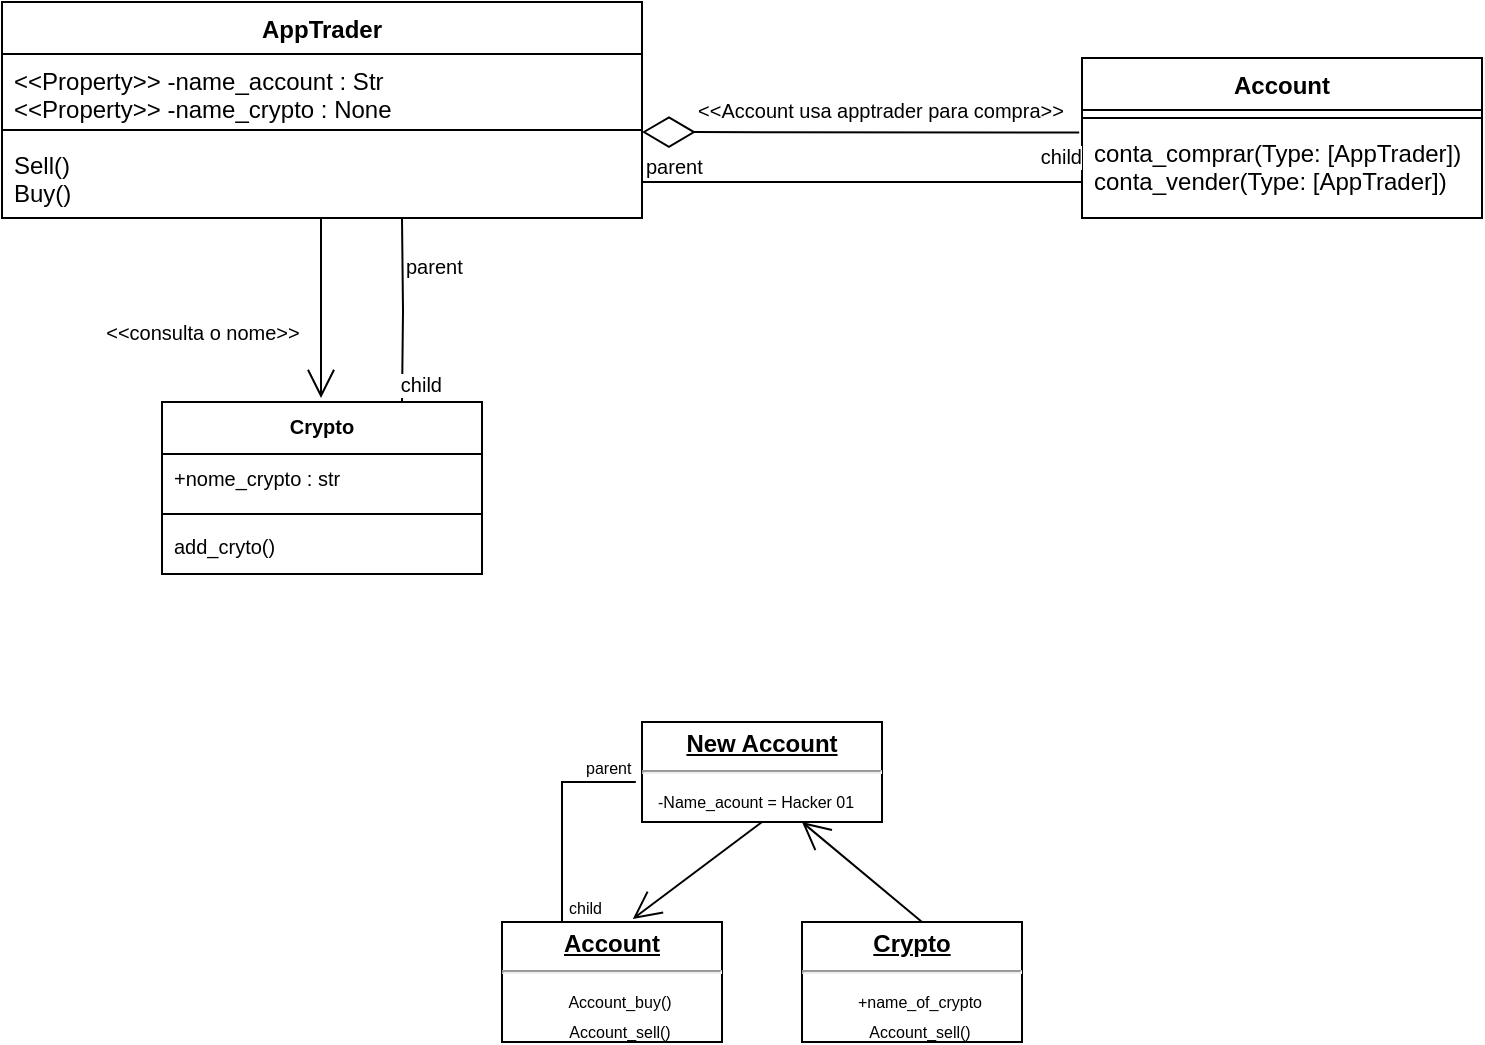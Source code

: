 <mxfile version="20.3.0" type="github">
  <diagram id="ScucTuh3Bh_bRBH-CMCL" name="Página-1">
    <mxGraphModel dx="2473" dy="1460" grid="1" gridSize="10" guides="1" tooltips="1" connect="1" arrows="1" fold="1" page="1" pageScale="1" pageWidth="827" pageHeight="1169" math="0" shadow="0">
      <root>
        <mxCell id="0" />
        <mxCell id="1" parent="0" />
        <mxCell id="rsYoMH-1anPXVZrnI3iw-2" value="AppTrader" style="swimlane;fontStyle=1;align=center;verticalAlign=top;childLayout=stackLayout;horizontal=1;startSize=26;horizontalStack=0;resizeParent=1;resizeParentMax=0;resizeLast=0;collapsible=1;marginBottom=0;" vertex="1" parent="1">
          <mxGeometry x="80" y="410" width="320" height="108" as="geometry" />
        </mxCell>
        <mxCell id="rsYoMH-1anPXVZrnI3iw-3" value="&lt;&lt;Property&gt;&gt; -name_account : Str&#xa;&lt;&lt;Property&gt;&gt; -name_crypto : None" style="text;strokeColor=none;fillColor=none;align=left;verticalAlign=top;spacingLeft=4;spacingRight=4;overflow=hidden;rotatable=0;points=[[0,0.5],[1,0.5]];portConstraint=eastwest;" vertex="1" parent="rsYoMH-1anPXVZrnI3iw-2">
          <mxGeometry y="26" width="320" height="34" as="geometry" />
        </mxCell>
        <mxCell id="rsYoMH-1anPXVZrnI3iw-4" value="" style="line;strokeWidth=1;fillColor=none;align=left;verticalAlign=middle;spacingTop=-1;spacingLeft=3;spacingRight=3;rotatable=0;labelPosition=right;points=[];portConstraint=eastwest;strokeColor=inherit;" vertex="1" parent="rsYoMH-1anPXVZrnI3iw-2">
          <mxGeometry y="60" width="320" height="8" as="geometry" />
        </mxCell>
        <mxCell id="rsYoMH-1anPXVZrnI3iw-5" value="Sell()&#xa;Buy()" style="text;strokeColor=none;fillColor=none;align=left;verticalAlign=top;spacingLeft=4;spacingRight=4;overflow=hidden;rotatable=0;points=[[0,0.5],[1,0.5]];portConstraint=eastwest;" vertex="1" parent="rsYoMH-1anPXVZrnI3iw-2">
          <mxGeometry y="68" width="320" height="40" as="geometry" />
        </mxCell>
        <mxCell id="rsYoMH-1anPXVZrnI3iw-11" value="Account" style="swimlane;fontStyle=1;align=center;verticalAlign=top;childLayout=stackLayout;horizontal=1;startSize=26;horizontalStack=0;resizeParent=1;resizeParentMax=0;resizeLast=0;collapsible=1;marginBottom=0;" vertex="1" parent="1">
          <mxGeometry x="620" y="438" width="200" height="80" as="geometry" />
        </mxCell>
        <mxCell id="rsYoMH-1anPXVZrnI3iw-13" value="" style="line;strokeWidth=1;fillColor=none;align=left;verticalAlign=middle;spacingTop=-1;spacingLeft=3;spacingRight=3;rotatable=0;labelPosition=right;points=[];portConstraint=eastwest;strokeColor=inherit;" vertex="1" parent="rsYoMH-1anPXVZrnI3iw-11">
          <mxGeometry y="26" width="200" height="8" as="geometry" />
        </mxCell>
        <mxCell id="rsYoMH-1anPXVZrnI3iw-14" value="conta_comprar(Type: [AppTrader])&#xa;conta_vender(Type: [AppTrader])" style="text;strokeColor=none;fillColor=none;align=left;verticalAlign=top;spacingLeft=4;spacingRight=4;overflow=hidden;rotatable=0;points=[[0,0.5],[1,0.5]];portConstraint=eastwest;" vertex="1" parent="rsYoMH-1anPXVZrnI3iw-11">
          <mxGeometry y="34" width="200" height="46" as="geometry" />
        </mxCell>
        <mxCell id="rsYoMH-1anPXVZrnI3iw-24" value="" style="endArrow=diamondThin;endFill=0;endSize=24;html=1;rounded=0;exitX=-0.007;exitY=0.071;exitDx=0;exitDy=0;exitPerimeter=0;" edge="1" parent="1" source="rsYoMH-1anPXVZrnI3iw-14">
          <mxGeometry width="160" relative="1" as="geometry">
            <mxPoint x="620" y="475" as="sourcePoint" />
            <mxPoint x="400" y="475" as="targetPoint" />
          </mxGeometry>
        </mxCell>
        <mxCell id="rsYoMH-1anPXVZrnI3iw-25" value="&lt;font style=&quot;font-size: 10px;&quot;&gt;&amp;lt;&amp;lt;Account usa apptrader para compra&amp;gt;&amp;gt;&lt;/font&gt;" style="text;html=1;align=center;verticalAlign=middle;resizable=0;points=[];autosize=1;strokeColor=none;fillColor=none;" vertex="1" parent="1">
          <mxGeometry x="414" y="449" width="210" height="30" as="geometry" />
        </mxCell>
        <mxCell id="rsYoMH-1anPXVZrnI3iw-27" value="" style="endArrow=open;endFill=1;endSize=12;html=1;rounded=0;fontSize=10;" edge="1" parent="1">
          <mxGeometry width="160" relative="1" as="geometry">
            <mxPoint x="239.5" y="518" as="sourcePoint" />
            <mxPoint x="239.5" y="608" as="targetPoint" />
          </mxGeometry>
        </mxCell>
        <mxCell id="rsYoMH-1anPXVZrnI3iw-28" value="Crypto" style="swimlane;fontStyle=1;align=center;verticalAlign=top;childLayout=stackLayout;horizontal=1;startSize=26;horizontalStack=0;resizeParent=1;resizeParentMax=0;resizeLast=0;collapsible=1;marginBottom=0;fontSize=10;" vertex="1" parent="1">
          <mxGeometry x="160" y="610" width="160" height="86" as="geometry" />
        </mxCell>
        <mxCell id="rsYoMH-1anPXVZrnI3iw-29" value="+nome_crypto : str" style="text;strokeColor=none;fillColor=none;align=left;verticalAlign=top;spacingLeft=4;spacingRight=4;overflow=hidden;rotatable=0;points=[[0,0.5],[1,0.5]];portConstraint=eastwest;fontSize=10;" vertex="1" parent="rsYoMH-1anPXVZrnI3iw-28">
          <mxGeometry y="26" width="160" height="26" as="geometry" />
        </mxCell>
        <mxCell id="rsYoMH-1anPXVZrnI3iw-30" value="" style="line;strokeWidth=1;fillColor=none;align=left;verticalAlign=middle;spacingTop=-1;spacingLeft=3;spacingRight=3;rotatable=0;labelPosition=right;points=[];portConstraint=eastwest;strokeColor=inherit;fontSize=10;" vertex="1" parent="rsYoMH-1anPXVZrnI3iw-28">
          <mxGeometry y="52" width="160" height="8" as="geometry" />
        </mxCell>
        <mxCell id="rsYoMH-1anPXVZrnI3iw-31" value="add_cryto()" style="text;strokeColor=none;fillColor=none;align=left;verticalAlign=top;spacingLeft=4;spacingRight=4;overflow=hidden;rotatable=0;points=[[0,0.5],[1,0.5]];portConstraint=eastwest;fontSize=10;" vertex="1" parent="rsYoMH-1anPXVZrnI3iw-28">
          <mxGeometry y="60" width="160" height="26" as="geometry" />
        </mxCell>
        <mxCell id="rsYoMH-1anPXVZrnI3iw-33" value="" style="endArrow=none;html=1;edgeStyle=orthogonalEdgeStyle;rounded=0;fontSize=10;entryX=0;entryY=0.5;entryDx=0;entryDy=0;" edge="1" parent="1" target="rsYoMH-1anPXVZrnI3iw-14">
          <mxGeometry relative="1" as="geometry">
            <mxPoint x="400" y="500" as="sourcePoint" />
            <mxPoint x="560" y="500" as="targetPoint" />
            <Array as="points">
              <mxPoint x="620" y="500" />
            </Array>
          </mxGeometry>
        </mxCell>
        <mxCell id="rsYoMH-1anPXVZrnI3iw-34" value="parent" style="edgeLabel;resizable=0;html=1;align=left;verticalAlign=bottom;fontSize=10;" connectable="0" vertex="1" parent="rsYoMH-1anPXVZrnI3iw-33">
          <mxGeometry x="-1" relative="1" as="geometry" />
        </mxCell>
        <mxCell id="rsYoMH-1anPXVZrnI3iw-35" value="child" style="edgeLabel;resizable=0;html=1;align=right;verticalAlign=bottom;fontSize=10;" connectable="0" vertex="1" parent="rsYoMH-1anPXVZrnI3iw-33">
          <mxGeometry x="1" relative="1" as="geometry" />
        </mxCell>
        <mxCell id="rsYoMH-1anPXVZrnI3iw-36" value="" style="endArrow=none;html=1;edgeStyle=orthogonalEdgeStyle;rounded=0;fontSize=10;entryX=0.75;entryY=0;entryDx=0;entryDy=0;" edge="1" parent="1" target="rsYoMH-1anPXVZrnI3iw-28">
          <mxGeometry relative="1" as="geometry">
            <mxPoint x="280" y="518" as="sourcePoint" />
            <mxPoint x="440" y="518" as="targetPoint" />
          </mxGeometry>
        </mxCell>
        <mxCell id="rsYoMH-1anPXVZrnI3iw-37" value="parent" style="edgeLabel;resizable=0;html=1;align=left;verticalAlign=bottom;fontSize=10;" connectable="0" vertex="1" parent="rsYoMH-1anPXVZrnI3iw-36">
          <mxGeometry x="-1" relative="1" as="geometry">
            <mxPoint y="32" as="offset" />
          </mxGeometry>
        </mxCell>
        <mxCell id="rsYoMH-1anPXVZrnI3iw-38" value="child" style="edgeLabel;resizable=0;html=1;align=right;verticalAlign=bottom;fontSize=10;" connectable="0" vertex="1" parent="rsYoMH-1anPXVZrnI3iw-36">
          <mxGeometry x="1" relative="1" as="geometry">
            <mxPoint x="20" as="offset" />
          </mxGeometry>
        </mxCell>
        <mxCell id="rsYoMH-1anPXVZrnI3iw-39" value="&amp;lt;&amp;lt;consulta o nome&amp;gt;&amp;gt;" style="text;html=1;align=center;verticalAlign=middle;resizable=0;points=[];autosize=1;strokeColor=none;fillColor=none;fontSize=10;" vertex="1" parent="1">
          <mxGeometry x="120" y="560" width="120" height="30" as="geometry" />
        </mxCell>
        <mxCell id="rsYoMH-1anPXVZrnI3iw-43" value="" style="endArrow=open;endFill=1;endSize=12;html=1;rounded=0;fontSize=10;entryX=0.5;entryY=1;entryDx=0;entryDy=0;" edge="1" parent="1">
          <mxGeometry width="160" relative="1" as="geometry">
            <mxPoint x="540" y="870" as="sourcePoint" />
            <mxPoint x="480" y="820" as="targetPoint" />
          </mxGeometry>
        </mxCell>
        <mxCell id="rsYoMH-1anPXVZrnI3iw-45" value="" style="endArrow=open;endFill=1;endSize=12;html=1;rounded=0;fontSize=8;entryX=0.554;entryY=-0.03;entryDx=0;entryDy=0;entryPerimeter=0;" edge="1" parent="1">
          <mxGeometry width="160" relative="1" as="geometry">
            <mxPoint x="460" y="820" as="sourcePoint" />
            <mxPoint x="395.4" y="868.5" as="targetPoint" />
          </mxGeometry>
        </mxCell>
        <mxCell id="rsYoMH-1anPXVZrnI3iw-46" value="" style="endArrow=none;html=1;edgeStyle=orthogonalEdgeStyle;rounded=0;fontSize=8;entryX=0.25;entryY=0;entryDx=0;entryDy=0;exitX=0.144;exitY=1.07;exitDx=0;exitDy=0;exitPerimeter=0;" edge="1" parent="1">
          <mxGeometry relative="1" as="geometry">
            <mxPoint x="396.91" y="800" as="sourcePoint" />
            <mxPoint x="365" y="870" as="targetPoint" />
            <Array as="points">
              <mxPoint x="360" y="800" />
              <mxPoint x="360" y="870" />
            </Array>
          </mxGeometry>
        </mxCell>
        <mxCell id="rsYoMH-1anPXVZrnI3iw-47" value="parent" style="edgeLabel;resizable=0;html=1;align=left;verticalAlign=bottom;fontSize=8;" connectable="0" vertex="1" parent="rsYoMH-1anPXVZrnI3iw-46">
          <mxGeometry x="-1" relative="1" as="geometry">
            <mxPoint x="-27" as="offset" />
          </mxGeometry>
        </mxCell>
        <mxCell id="rsYoMH-1anPXVZrnI3iw-48" value="child" style="edgeLabel;resizable=0;html=1;align=right;verticalAlign=bottom;fontSize=8;" connectable="0" vertex="1" parent="rsYoMH-1anPXVZrnI3iw-46">
          <mxGeometry x="1" relative="1" as="geometry">
            <mxPoint x="15" as="offset" />
          </mxGeometry>
        </mxCell>
        <mxCell id="rsYoMH-1anPXVZrnI3iw-49" value="&lt;p style=&quot;margin:0px;margin-top:4px;text-align:center;text-decoration:underline;&quot;&gt;&lt;b&gt;New Account&lt;/b&gt;&lt;/p&gt;&lt;hr&gt;&lt;p style=&quot;margin:0px;margin-left:8px;&quot;&gt;&lt;span style=&quot;text-align: center; font-size: 8px;&quot;&gt;-&lt;/span&gt;&lt;font style=&quot;text-align: center; font-size: 8px;&quot;&gt;Name_acount = Hacker 01&lt;/font&gt;&lt;br&gt;&lt;/p&gt;" style="verticalAlign=top;align=left;overflow=fill;fontSize=12;fontFamily=Helvetica;html=1;" vertex="1" parent="1">
          <mxGeometry x="400" y="770" width="120" height="50" as="geometry" />
        </mxCell>
        <mxCell id="rsYoMH-1anPXVZrnI3iw-50" value="&lt;p style=&quot;margin:0px;margin-top:4px;text-align:center;text-decoration:underline;&quot;&gt;&lt;b&gt;Account&lt;/b&gt;&lt;/p&gt;&lt;hr&gt;&lt;p style=&quot;text-align: center; margin: 0px 0px 0px 8px;&quot;&gt;&lt;span style=&quot;font-size: 8px;&quot;&gt;Account_buy()&lt;/span&gt;&lt;/p&gt;&lt;p style=&quot;text-align: center; margin: 0px 0px 0px 8px;&quot;&gt;&lt;span style=&quot;font-size: 8px;&quot;&gt;Account_sell()&lt;/span&gt;&lt;/p&gt;" style="verticalAlign=top;align=left;overflow=fill;fontSize=12;fontFamily=Helvetica;html=1;" vertex="1" parent="1">
          <mxGeometry x="330" y="870" width="110" height="60" as="geometry" />
        </mxCell>
        <mxCell id="rsYoMH-1anPXVZrnI3iw-51" value="&lt;p style=&quot;margin:0px;margin-top:4px;text-align:center;text-decoration:underline;&quot;&gt;&lt;b&gt;Crypto&lt;/b&gt;&lt;/p&gt;&lt;hr&gt;&lt;p style=&quot;text-align: center; margin: 0px 0px 0px 8px;&quot;&gt;&lt;span style=&quot;font-size: 8px;&quot;&gt;+name_of_crypto&lt;/span&gt;&lt;/p&gt;&lt;p style=&quot;text-align: center; margin: 0px 0px 0px 8px;&quot;&gt;&lt;span style=&quot;font-size: 8px;&quot;&gt;Account_sell()&lt;/span&gt;&lt;/p&gt;" style="verticalAlign=top;align=left;overflow=fill;fontSize=12;fontFamily=Helvetica;html=1;" vertex="1" parent="1">
          <mxGeometry x="480" y="870" width="110" height="60" as="geometry" />
        </mxCell>
      </root>
    </mxGraphModel>
  </diagram>
</mxfile>
